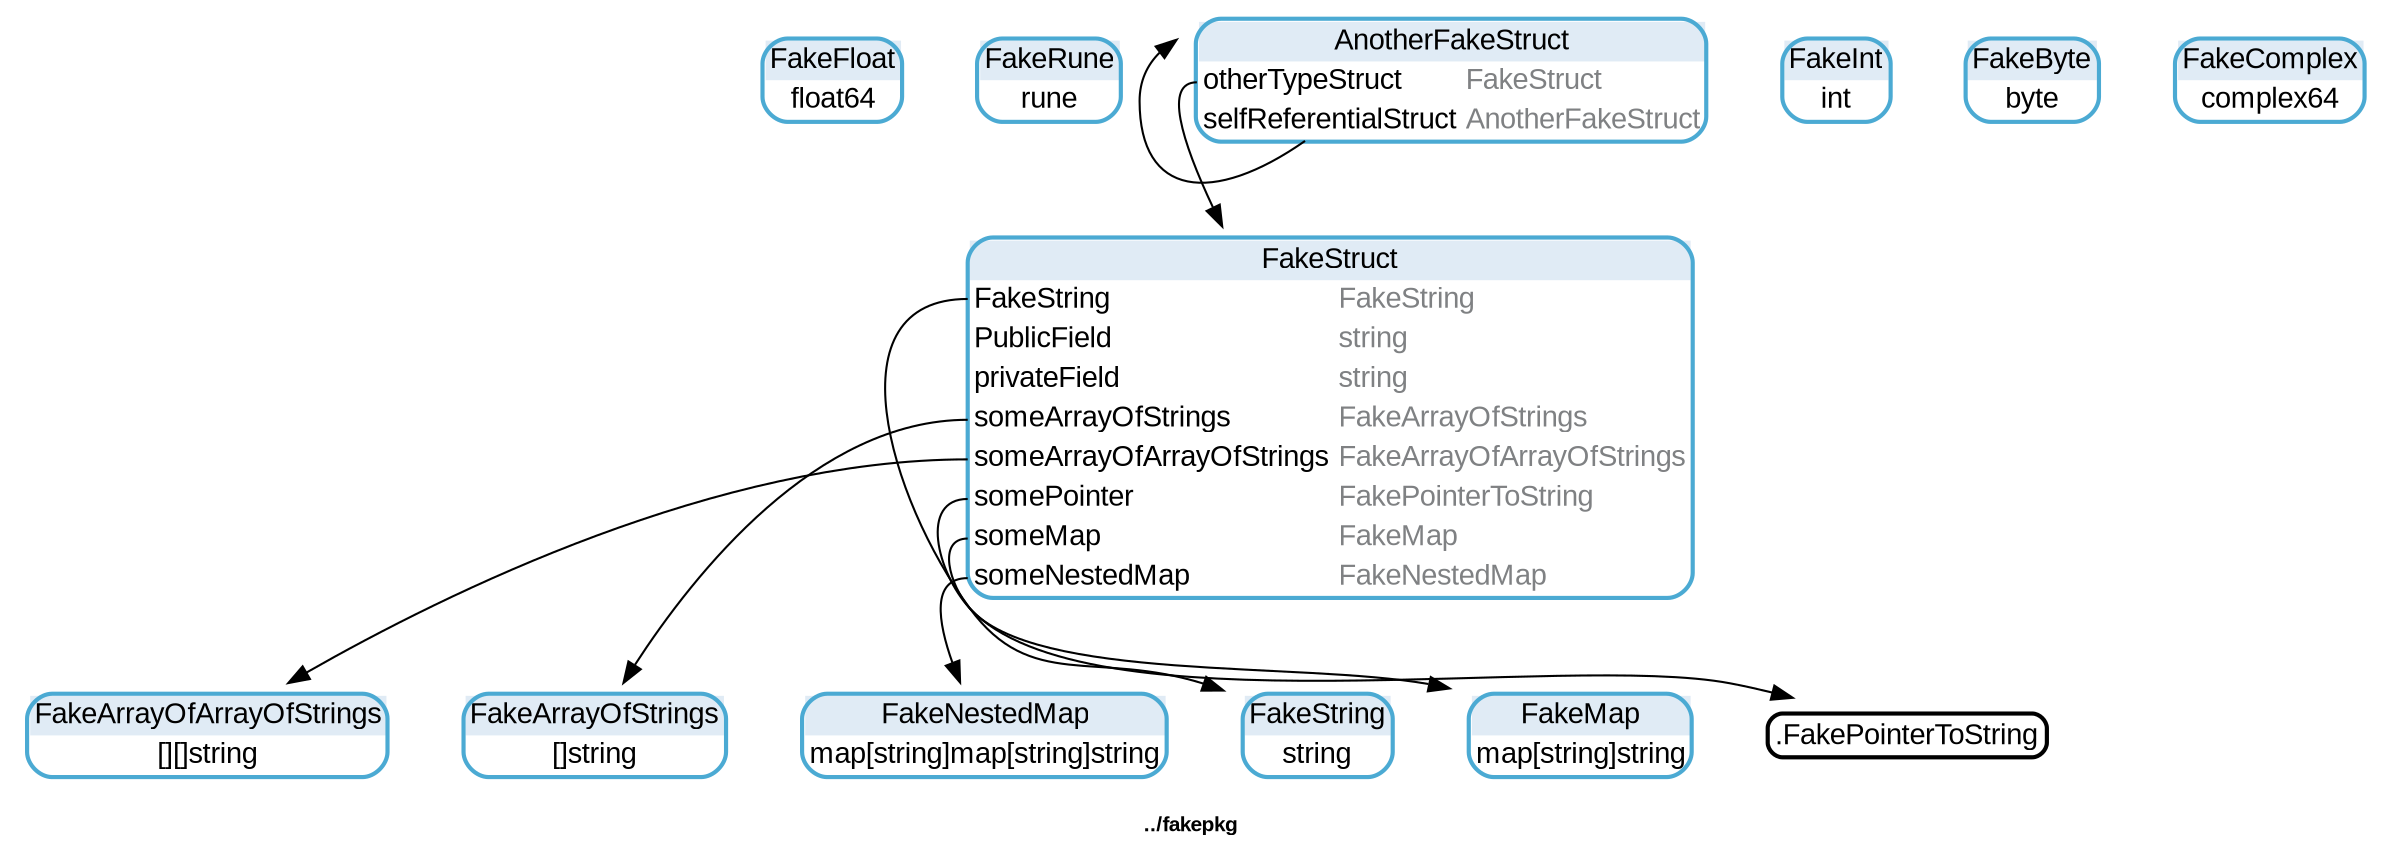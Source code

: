 digraph V {
  graph [label=< <br/><b>../fakepkg</b> >, labelloc=b, fontsize=10 fontname=Arial];
  node [fontname=Arial];
  edge [fontname=Arial];
  fakefloat [shape=plaintext label=< <table border='2' cellborder='0' cellspacing='0' style='rounded' color='#4BAAD3'><tr><td bgcolor='#e0ebf5' align='center'>FakeFloat</td></tr><tr><td align='center'>float64</td></tr></table> >];
  fakerune [shape=plaintext label=< <table border='2' cellborder='0' cellspacing='0' style='rounded' color='#4BAAD3'><tr><td bgcolor='#e0ebf5' align='center'>FakeRune</td></tr><tr><td align='center'>rune</td></tr></table> >];
  fakearrayofarrayofstrings [shape=plaintext label=< <table border='2' cellborder='0' cellspacing='0' style='rounded' color='#4BAAD3'><tr><td bgcolor='#e0ebf5' align='center'>FakeArrayOfArrayOfStrings</td></tr><tr><td>[][]string</td></tr></table> >];
  fakearrayofstrings [shape=plaintext label=< <table border='2' cellborder='0' cellspacing='0' style='rounded' color='#4BAAD3'><tr><td bgcolor='#e0ebf5' align='center'>FakeArrayOfStrings</td></tr><tr><td>[]string</td></tr></table> >];
  anotherfakestruct [shape=plaintext label=<<table border='2' cellborder='0' cellspacing='0' style='rounded' color='#4BAAD3'><tr><td bgcolor='#e0ebf5' align='center' colspan='2'>AnotherFakeStruct</td></tr><tr><td port='port_otherTypeStruct' align='left'>otherTypeStruct</td><td align='left'><font color='#7f8183'>FakeStruct</font></td></tr><tr><td port='port_selfReferentialStruct' align='left'>selfReferentialStruct</td><td align='left'><font color='#7f8183'>AnotherFakeStruct</font></td></tr></table> >];
  fakeint [shape=plaintext label=< <table border='2' cellborder='0' cellspacing='0' style='rounded' color='#4BAAD3'><tr><td bgcolor='#e0ebf5' align='center'>FakeInt</td></tr><tr><td align='center'>int</td></tr></table> >];
  fakenestedmap [shape=plaintext label=< <table border='2' cellborder='0' cellspacing='0' style='rounded' color='#4BAAD3'><tr><td bgcolor='#e0ebf5' align='center'>FakeNestedMap</td></tr><tr><td>map[string]map[string]string</td></tr></table> >];
  fakebyte [shape=plaintext label=< <table border='2' cellborder='0' cellspacing='0' style='rounded' color='#4BAAD3'><tr><td bgcolor='#e0ebf5' align='center'>FakeByte</td></tr><tr><td align='center'>byte</td></tr></table> >];
  fakestring [shape=plaintext label=< <table border='2' cellborder='0' cellspacing='0' style='rounded' color='#4BAAD3'><tr><td bgcolor='#e0ebf5' align='center'>FakeString</td></tr><tr><td align='center'>string</td></tr></table> >];
  fakecomplex [shape=plaintext label=< <table border='2' cellborder='0' cellspacing='0' style='rounded' color='#4BAAD3'><tr><td bgcolor='#e0ebf5' align='center'>FakeComplex</td></tr><tr><td align='center'>complex64</td></tr></table> >];
  fakemap [shape=plaintext label=< <table border='2' cellborder='0' cellspacing='0' style='rounded' color='#4BAAD3'><tr><td bgcolor='#e0ebf5' align='center'>FakeMap</td></tr><tr><td>map[string]string</td></tr></table> >];
  fakestruct [shape=plaintext label=<<table border='2' cellborder='0' cellspacing='0' style='rounded' color='#4BAAD3'><tr><td bgcolor='#e0ebf5' align='center' colspan='2'>FakeStruct</td></tr><tr><td port='port_FakeString' align='left'>FakeString</td><td align='left'><font color='#7f8183'>FakeString</font></td></tr><tr><td port='port_PublicField' align='left'>PublicField</td><td align='left'><font color='#7f8183'>string</font></td></tr><tr><td port='port_privateField' align='left'>privateField</td><td align='left'><font color='#7f8183'>string</font></td></tr><tr><td port='port_someArrayOfStrings' align='left'>someArrayOfStrings</td><td align='left'><font color='#7f8183'>FakeArrayOfStrings</font></td></tr><tr><td port='port_someArrayOfArrayOfStrings' align='left'>someArrayOfArrayOfStrings</td><td align='left'><font color='#7f8183'>FakeArrayOfArrayOfStrings</font></td></tr><tr><td port='port_somePointer' align='left'>somePointer</td><td align='left'><font color='#7f8183'>FakePointerToString</font></td></tr><tr><td port='port_someMap' align='left'>someMap</td><td align='left'><font color='#7f8183'>FakeMap</font></td></tr><tr><td port='port_someNestedMap' align='left'>someNestedMap</td><td align='left'><font color='#7f8183'>FakeNestedMap</font></td></tr></table> >];
  anotherfakestruct:port_otherTypeStruct -> fakestruct;
  anotherfakestruct:port_selfReferentialStruct -> anotherfakestruct;
  fakestruct:port_someArrayOfStrings -> fakearrayofstrings;
  fakestruct:port_someArrayOfArrayOfStrings -> fakearrayofarrayofstrings;
  fakestruct:port_somePointer -> fakepointertostring;
  fakepointertostring [shape=plaintext label=<<table border='2' cellborder='0' cellspacing='0' style='rounded' color='#gray'><tr><td align='center' colspan='2'>.FakePointerToString</td></tr></table> >];
  fakestruct:port_someMap -> fakemap;
  fakestruct:port_someNestedMap -> fakenestedmap;
  fakestruct:port_FakeString -> fakestring;
}
